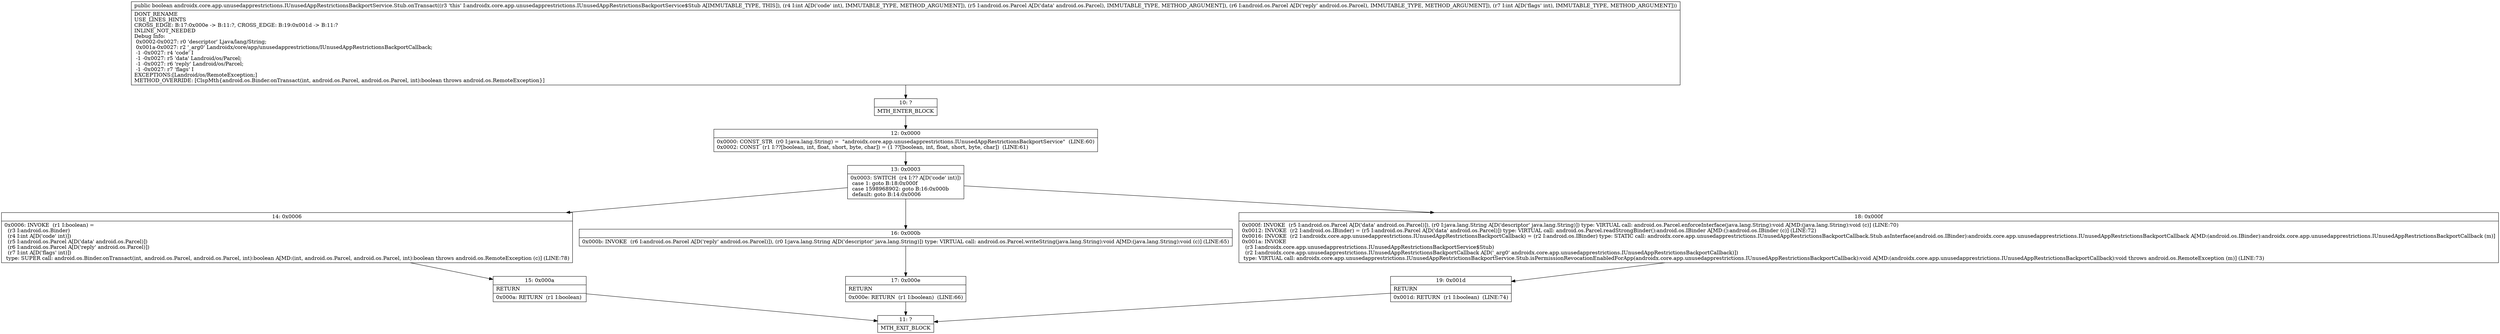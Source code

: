 digraph "CFG forandroidx.core.app.unusedapprestrictions.IUnusedAppRestrictionsBackportService.Stub.onTransact(ILandroid\/os\/Parcel;Landroid\/os\/Parcel;I)Z" {
Node_10 [shape=record,label="{10\:\ ?|MTH_ENTER_BLOCK\l}"];
Node_12 [shape=record,label="{12\:\ 0x0000|0x0000: CONST_STR  (r0 I:java.lang.String) =  \"androidx.core.app.unusedapprestrictions.IUnusedAppRestrictionsBackportService\"  (LINE:60)\l0x0002: CONST  (r1 I:??[boolean, int, float, short, byte, char]) = (1 ??[boolean, int, float, short, byte, char])  (LINE:61)\l}"];
Node_13 [shape=record,label="{13\:\ 0x0003|0x0003: SWITCH  (r4 I:?? A[D('code' int)])\l case 1: goto B:18:0x000f\l case 1598968902: goto B:16:0x000b\l default: goto B:14:0x0006 \l}"];
Node_14 [shape=record,label="{14\:\ 0x0006|0x0006: INVOKE  (r1 I:boolean) = \l  (r3 I:android.os.Binder)\l  (r4 I:int A[D('code' int)])\l  (r5 I:android.os.Parcel A[D('data' android.os.Parcel)])\l  (r6 I:android.os.Parcel A[D('reply' android.os.Parcel)])\l  (r7 I:int A[D('flags' int)])\l type: SUPER call: android.os.Binder.onTransact(int, android.os.Parcel, android.os.Parcel, int):boolean A[MD:(int, android.os.Parcel, android.os.Parcel, int):boolean throws android.os.RemoteException (c)] (LINE:78)\l}"];
Node_15 [shape=record,label="{15\:\ 0x000a|RETURN\l|0x000a: RETURN  (r1 I:boolean) \l}"];
Node_11 [shape=record,label="{11\:\ ?|MTH_EXIT_BLOCK\l}"];
Node_16 [shape=record,label="{16\:\ 0x000b|0x000b: INVOKE  (r6 I:android.os.Parcel A[D('reply' android.os.Parcel)]), (r0 I:java.lang.String A[D('descriptor' java.lang.String)]) type: VIRTUAL call: android.os.Parcel.writeString(java.lang.String):void A[MD:(java.lang.String):void (c)] (LINE:65)\l}"];
Node_17 [shape=record,label="{17\:\ 0x000e|RETURN\l|0x000e: RETURN  (r1 I:boolean)  (LINE:66)\l}"];
Node_18 [shape=record,label="{18\:\ 0x000f|0x000f: INVOKE  (r5 I:android.os.Parcel A[D('data' android.os.Parcel)]), (r0 I:java.lang.String A[D('descriptor' java.lang.String)]) type: VIRTUAL call: android.os.Parcel.enforceInterface(java.lang.String):void A[MD:(java.lang.String):void (c)] (LINE:70)\l0x0012: INVOKE  (r2 I:android.os.IBinder) = (r5 I:android.os.Parcel A[D('data' android.os.Parcel)]) type: VIRTUAL call: android.os.Parcel.readStrongBinder():android.os.IBinder A[MD:():android.os.IBinder (c)] (LINE:72)\l0x0016: INVOKE  (r2 I:androidx.core.app.unusedapprestrictions.IUnusedAppRestrictionsBackportCallback) = (r2 I:android.os.IBinder) type: STATIC call: androidx.core.app.unusedapprestrictions.IUnusedAppRestrictionsBackportCallback.Stub.asInterface(android.os.IBinder):androidx.core.app.unusedapprestrictions.IUnusedAppRestrictionsBackportCallback A[MD:(android.os.IBinder):androidx.core.app.unusedapprestrictions.IUnusedAppRestrictionsBackportCallback (m)]\l0x001a: INVOKE  \l  (r3 I:androidx.core.app.unusedapprestrictions.IUnusedAppRestrictionsBackportService$Stub)\l  (r2 I:androidx.core.app.unusedapprestrictions.IUnusedAppRestrictionsBackportCallback A[D('_arg0' androidx.core.app.unusedapprestrictions.IUnusedAppRestrictionsBackportCallback)])\l type: VIRTUAL call: androidx.core.app.unusedapprestrictions.IUnusedAppRestrictionsBackportService.Stub.isPermissionRevocationEnabledForApp(androidx.core.app.unusedapprestrictions.IUnusedAppRestrictionsBackportCallback):void A[MD:(androidx.core.app.unusedapprestrictions.IUnusedAppRestrictionsBackportCallback):void throws android.os.RemoteException (m)] (LINE:73)\l}"];
Node_19 [shape=record,label="{19\:\ 0x001d|RETURN\l|0x001d: RETURN  (r1 I:boolean)  (LINE:74)\l}"];
MethodNode[shape=record,label="{public boolean androidx.core.app.unusedapprestrictions.IUnusedAppRestrictionsBackportService.Stub.onTransact((r3 'this' I:androidx.core.app.unusedapprestrictions.IUnusedAppRestrictionsBackportService$Stub A[IMMUTABLE_TYPE, THIS]), (r4 I:int A[D('code' int), IMMUTABLE_TYPE, METHOD_ARGUMENT]), (r5 I:android.os.Parcel A[D('data' android.os.Parcel), IMMUTABLE_TYPE, METHOD_ARGUMENT]), (r6 I:android.os.Parcel A[D('reply' android.os.Parcel), IMMUTABLE_TYPE, METHOD_ARGUMENT]), (r7 I:int A[D('flags' int), IMMUTABLE_TYPE, METHOD_ARGUMENT]))  | DONT_RENAME\lUSE_LINES_HINTS\lCROSS_EDGE: B:17:0x000e \-\> B:11:?, CROSS_EDGE: B:19:0x001d \-\> B:11:?\lINLINE_NOT_NEEDED\lDebug Info:\l  0x0002\-0x0027: r0 'descriptor' Ljava\/lang\/String;\l  0x001a\-0x0027: r2 '_arg0' Landroidx\/core\/app\/unusedapprestrictions\/IUnusedAppRestrictionsBackportCallback;\l  \-1 \-0x0027: r4 'code' I\l  \-1 \-0x0027: r5 'data' Landroid\/os\/Parcel;\l  \-1 \-0x0027: r6 'reply' Landroid\/os\/Parcel;\l  \-1 \-0x0027: r7 'flags' I\lEXCEPTIONS:[Landroid\/os\/RemoteException;]\lMETHOD_OVERRIDE: [ClspMth\{android.os.Binder.onTransact(int, android.os.Parcel, android.os.Parcel, int):boolean throws android.os.RemoteException\}]\l}"];
MethodNode -> Node_10;Node_10 -> Node_12;
Node_12 -> Node_13;
Node_13 -> Node_14;
Node_13 -> Node_16;
Node_13 -> Node_18;
Node_14 -> Node_15;
Node_15 -> Node_11;
Node_16 -> Node_17;
Node_17 -> Node_11;
Node_18 -> Node_19;
Node_19 -> Node_11;
}

